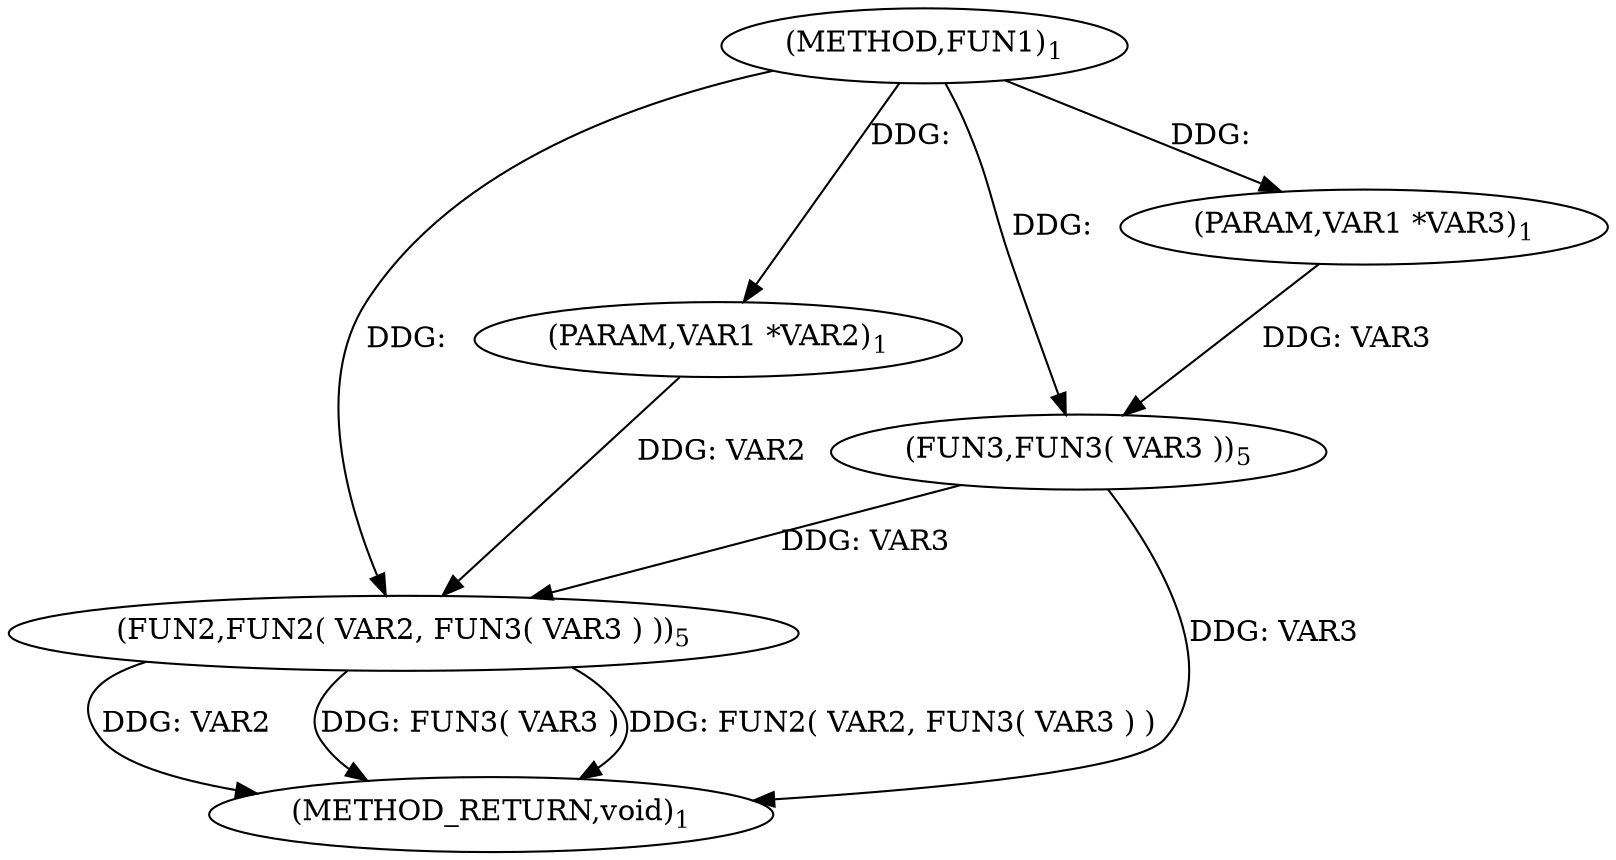 digraph "FUN1" {  
"8" [label = <(METHOD,FUN1)<SUB>1</SUB>> ]
"16" [label = <(METHOD_RETURN,void)<SUB>1</SUB>> ]
"9" [label = <(PARAM,VAR1 *VAR2)<SUB>1</SUB>> ]
"10" [label = <(PARAM,VAR1 *VAR3)<SUB>1</SUB>> ]
"12" [label = <(FUN2,FUN2( VAR2, FUN3( VAR3 ) ))<SUB>5</SUB>> ]
"14" [label = <(FUN3,FUN3( VAR3 ))<SUB>5</SUB>> ]
  "12" -> "16"  [ label = "DDG: VAR2"] 
  "14" -> "16"  [ label = "DDG: VAR3"] 
  "12" -> "16"  [ label = "DDG: FUN3( VAR3 )"] 
  "12" -> "16"  [ label = "DDG: FUN2( VAR2, FUN3( VAR3 ) )"] 
  "8" -> "9"  [ label = "DDG: "] 
  "8" -> "10"  [ label = "DDG: "] 
  "9" -> "12"  [ label = "DDG: VAR2"] 
  "8" -> "12"  [ label = "DDG: "] 
  "14" -> "12"  [ label = "DDG: VAR3"] 
  "10" -> "14"  [ label = "DDG: VAR3"] 
  "8" -> "14"  [ label = "DDG: "] 
}
